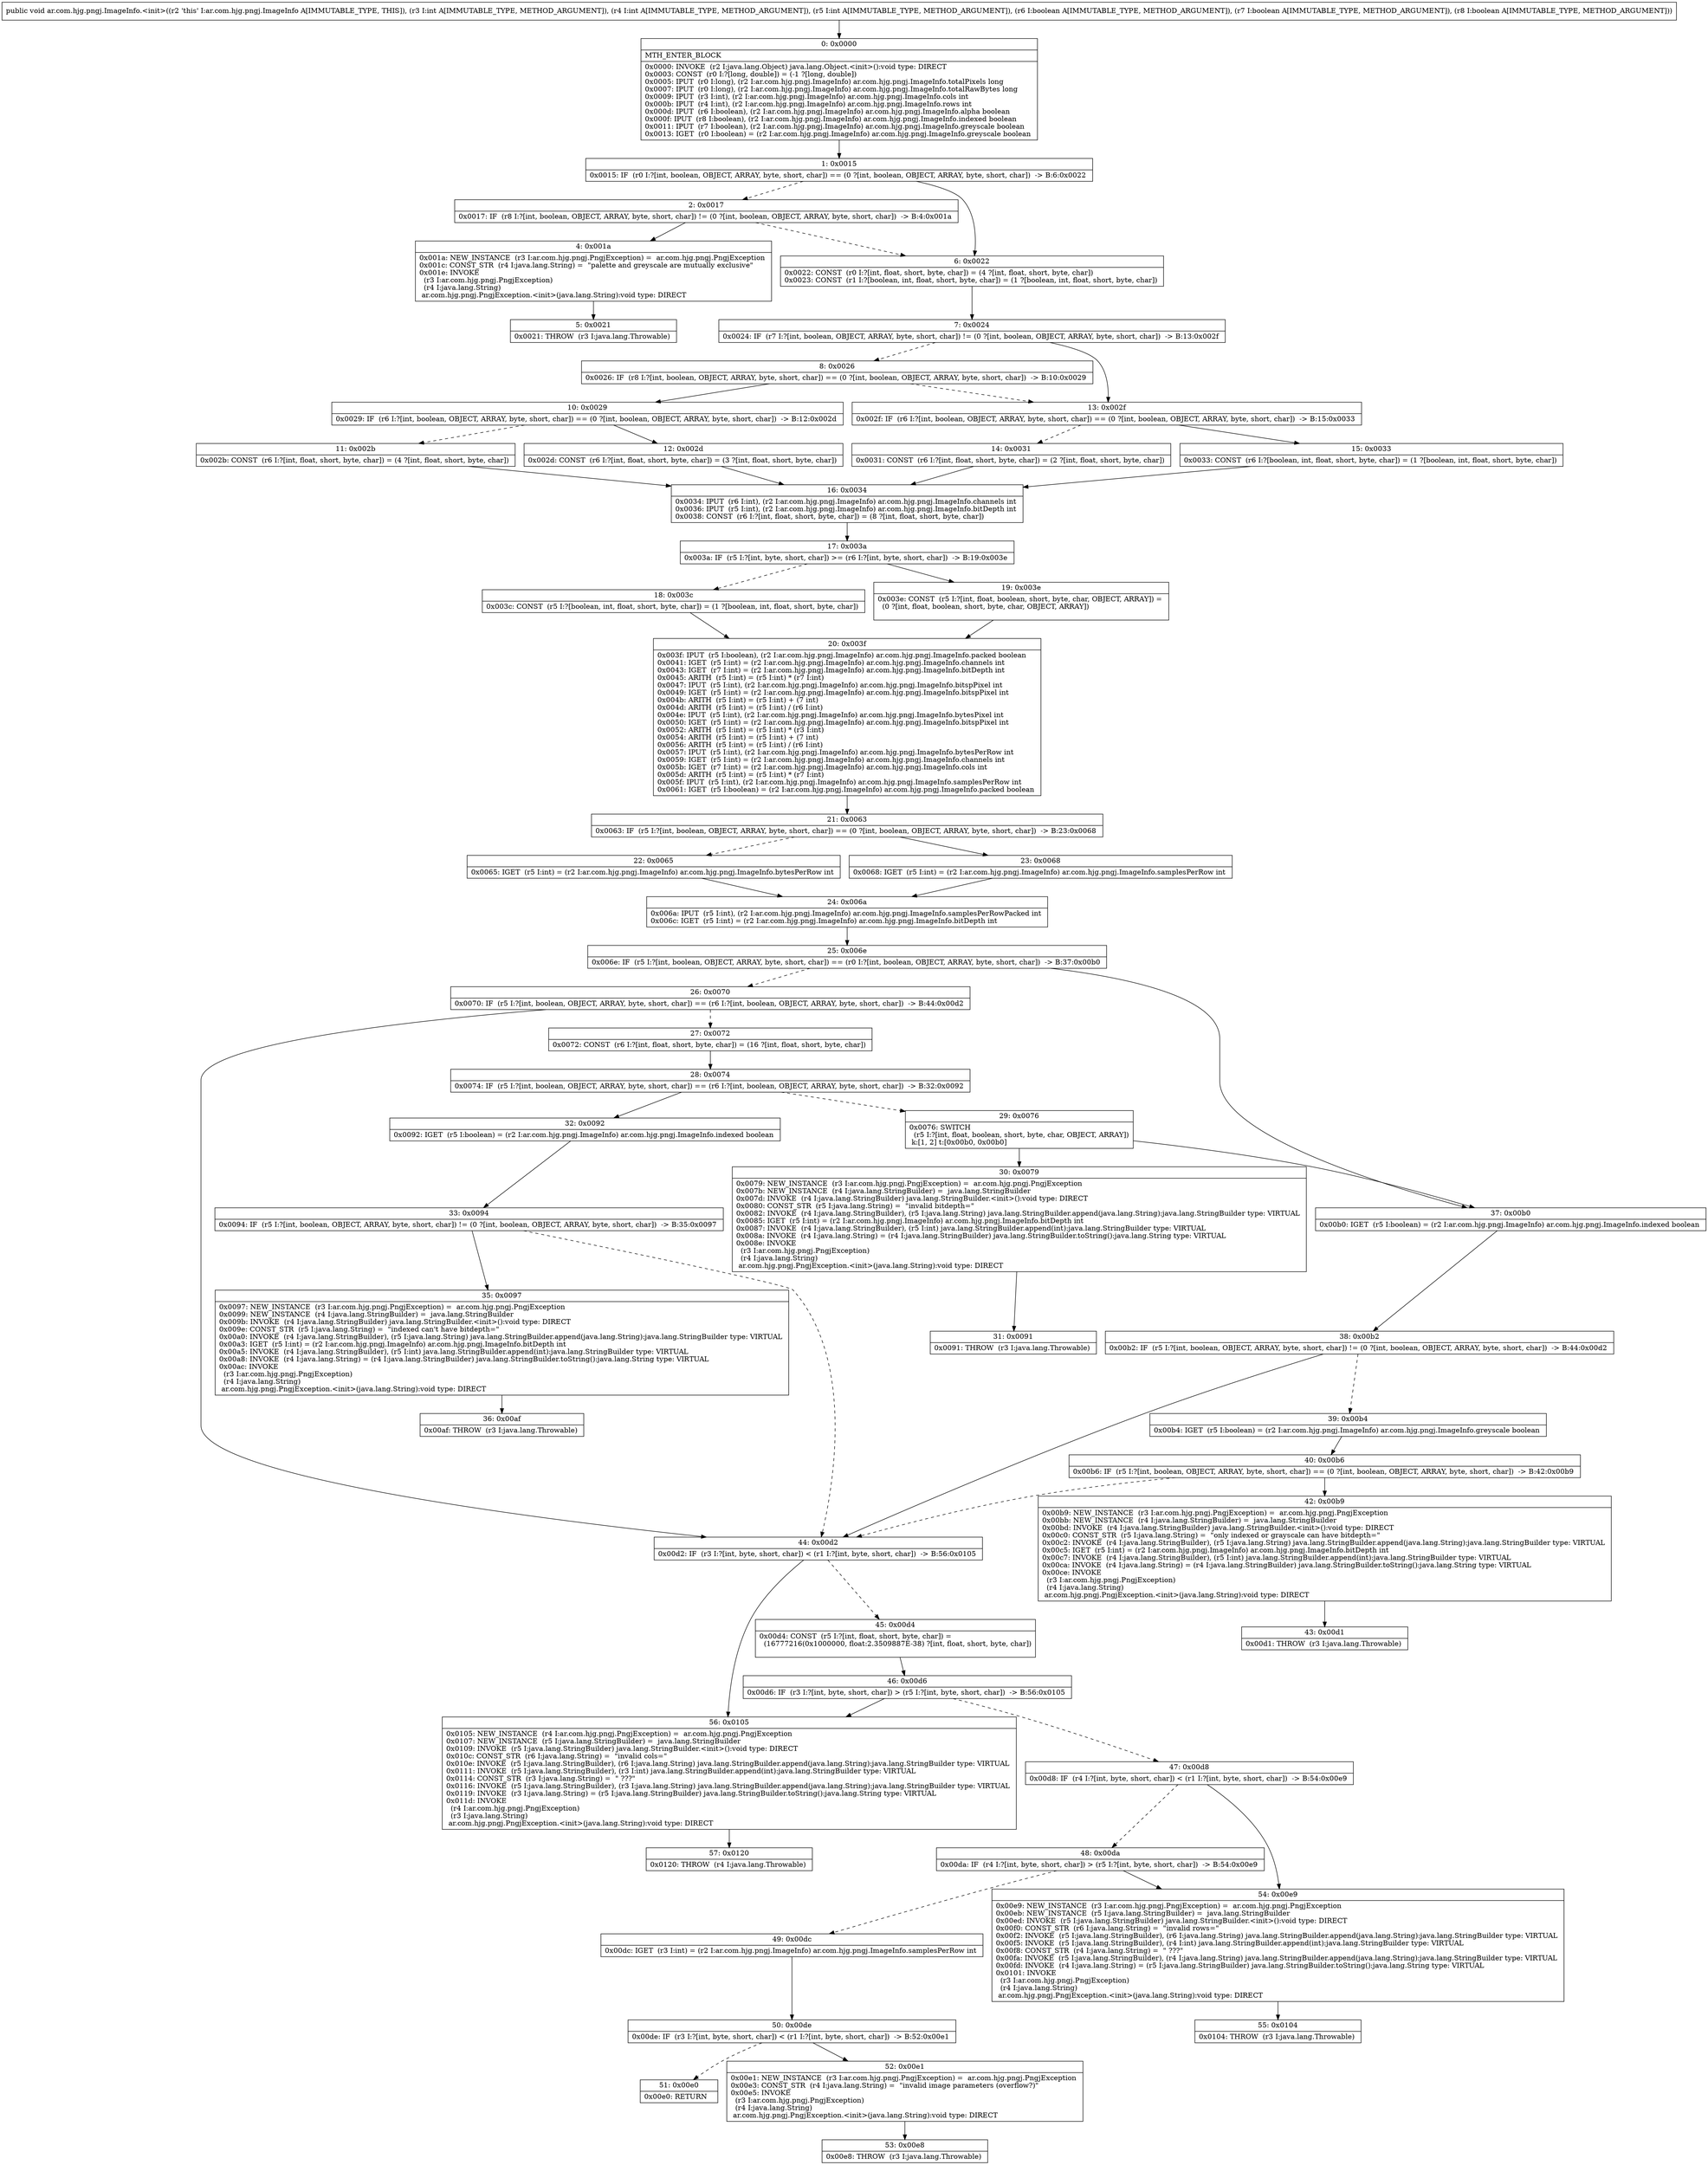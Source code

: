 digraph "CFG forar.com.hjg.pngj.ImageInfo.\<init\>(IIIZZZ)V" {
Node_0 [shape=record,label="{0\:\ 0x0000|MTH_ENTER_BLOCK\l|0x0000: INVOKE  (r2 I:java.lang.Object) java.lang.Object.\<init\>():void type: DIRECT \l0x0003: CONST  (r0 I:?[long, double]) = (\-1 ?[long, double]) \l0x0005: IPUT  (r0 I:long), (r2 I:ar.com.hjg.pngj.ImageInfo) ar.com.hjg.pngj.ImageInfo.totalPixels long \l0x0007: IPUT  (r0 I:long), (r2 I:ar.com.hjg.pngj.ImageInfo) ar.com.hjg.pngj.ImageInfo.totalRawBytes long \l0x0009: IPUT  (r3 I:int), (r2 I:ar.com.hjg.pngj.ImageInfo) ar.com.hjg.pngj.ImageInfo.cols int \l0x000b: IPUT  (r4 I:int), (r2 I:ar.com.hjg.pngj.ImageInfo) ar.com.hjg.pngj.ImageInfo.rows int \l0x000d: IPUT  (r6 I:boolean), (r2 I:ar.com.hjg.pngj.ImageInfo) ar.com.hjg.pngj.ImageInfo.alpha boolean \l0x000f: IPUT  (r8 I:boolean), (r2 I:ar.com.hjg.pngj.ImageInfo) ar.com.hjg.pngj.ImageInfo.indexed boolean \l0x0011: IPUT  (r7 I:boolean), (r2 I:ar.com.hjg.pngj.ImageInfo) ar.com.hjg.pngj.ImageInfo.greyscale boolean \l0x0013: IGET  (r0 I:boolean) = (r2 I:ar.com.hjg.pngj.ImageInfo) ar.com.hjg.pngj.ImageInfo.greyscale boolean \l}"];
Node_1 [shape=record,label="{1\:\ 0x0015|0x0015: IF  (r0 I:?[int, boolean, OBJECT, ARRAY, byte, short, char]) == (0 ?[int, boolean, OBJECT, ARRAY, byte, short, char])  \-\> B:6:0x0022 \l}"];
Node_2 [shape=record,label="{2\:\ 0x0017|0x0017: IF  (r8 I:?[int, boolean, OBJECT, ARRAY, byte, short, char]) != (0 ?[int, boolean, OBJECT, ARRAY, byte, short, char])  \-\> B:4:0x001a \l}"];
Node_4 [shape=record,label="{4\:\ 0x001a|0x001a: NEW_INSTANCE  (r3 I:ar.com.hjg.pngj.PngjException) =  ar.com.hjg.pngj.PngjException \l0x001c: CONST_STR  (r4 I:java.lang.String) =  \"palette and greyscale are mutually exclusive\" \l0x001e: INVOKE  \l  (r3 I:ar.com.hjg.pngj.PngjException)\l  (r4 I:java.lang.String)\l ar.com.hjg.pngj.PngjException.\<init\>(java.lang.String):void type: DIRECT \l}"];
Node_5 [shape=record,label="{5\:\ 0x0021|0x0021: THROW  (r3 I:java.lang.Throwable) \l}"];
Node_6 [shape=record,label="{6\:\ 0x0022|0x0022: CONST  (r0 I:?[int, float, short, byte, char]) = (4 ?[int, float, short, byte, char]) \l0x0023: CONST  (r1 I:?[boolean, int, float, short, byte, char]) = (1 ?[boolean, int, float, short, byte, char]) \l}"];
Node_7 [shape=record,label="{7\:\ 0x0024|0x0024: IF  (r7 I:?[int, boolean, OBJECT, ARRAY, byte, short, char]) != (0 ?[int, boolean, OBJECT, ARRAY, byte, short, char])  \-\> B:13:0x002f \l}"];
Node_8 [shape=record,label="{8\:\ 0x0026|0x0026: IF  (r8 I:?[int, boolean, OBJECT, ARRAY, byte, short, char]) == (0 ?[int, boolean, OBJECT, ARRAY, byte, short, char])  \-\> B:10:0x0029 \l}"];
Node_10 [shape=record,label="{10\:\ 0x0029|0x0029: IF  (r6 I:?[int, boolean, OBJECT, ARRAY, byte, short, char]) == (0 ?[int, boolean, OBJECT, ARRAY, byte, short, char])  \-\> B:12:0x002d \l}"];
Node_11 [shape=record,label="{11\:\ 0x002b|0x002b: CONST  (r6 I:?[int, float, short, byte, char]) = (4 ?[int, float, short, byte, char]) \l}"];
Node_12 [shape=record,label="{12\:\ 0x002d|0x002d: CONST  (r6 I:?[int, float, short, byte, char]) = (3 ?[int, float, short, byte, char]) \l}"];
Node_13 [shape=record,label="{13\:\ 0x002f|0x002f: IF  (r6 I:?[int, boolean, OBJECT, ARRAY, byte, short, char]) == (0 ?[int, boolean, OBJECT, ARRAY, byte, short, char])  \-\> B:15:0x0033 \l}"];
Node_14 [shape=record,label="{14\:\ 0x0031|0x0031: CONST  (r6 I:?[int, float, short, byte, char]) = (2 ?[int, float, short, byte, char]) \l}"];
Node_15 [shape=record,label="{15\:\ 0x0033|0x0033: CONST  (r6 I:?[boolean, int, float, short, byte, char]) = (1 ?[boolean, int, float, short, byte, char]) \l}"];
Node_16 [shape=record,label="{16\:\ 0x0034|0x0034: IPUT  (r6 I:int), (r2 I:ar.com.hjg.pngj.ImageInfo) ar.com.hjg.pngj.ImageInfo.channels int \l0x0036: IPUT  (r5 I:int), (r2 I:ar.com.hjg.pngj.ImageInfo) ar.com.hjg.pngj.ImageInfo.bitDepth int \l0x0038: CONST  (r6 I:?[int, float, short, byte, char]) = (8 ?[int, float, short, byte, char]) \l}"];
Node_17 [shape=record,label="{17\:\ 0x003a|0x003a: IF  (r5 I:?[int, byte, short, char]) \>= (r6 I:?[int, byte, short, char])  \-\> B:19:0x003e \l}"];
Node_18 [shape=record,label="{18\:\ 0x003c|0x003c: CONST  (r5 I:?[boolean, int, float, short, byte, char]) = (1 ?[boolean, int, float, short, byte, char]) \l}"];
Node_19 [shape=record,label="{19\:\ 0x003e|0x003e: CONST  (r5 I:?[int, float, boolean, short, byte, char, OBJECT, ARRAY]) = \l  (0 ?[int, float, boolean, short, byte, char, OBJECT, ARRAY])\l \l}"];
Node_20 [shape=record,label="{20\:\ 0x003f|0x003f: IPUT  (r5 I:boolean), (r2 I:ar.com.hjg.pngj.ImageInfo) ar.com.hjg.pngj.ImageInfo.packed boolean \l0x0041: IGET  (r5 I:int) = (r2 I:ar.com.hjg.pngj.ImageInfo) ar.com.hjg.pngj.ImageInfo.channels int \l0x0043: IGET  (r7 I:int) = (r2 I:ar.com.hjg.pngj.ImageInfo) ar.com.hjg.pngj.ImageInfo.bitDepth int \l0x0045: ARITH  (r5 I:int) = (r5 I:int) * (r7 I:int) \l0x0047: IPUT  (r5 I:int), (r2 I:ar.com.hjg.pngj.ImageInfo) ar.com.hjg.pngj.ImageInfo.bitspPixel int \l0x0049: IGET  (r5 I:int) = (r2 I:ar.com.hjg.pngj.ImageInfo) ar.com.hjg.pngj.ImageInfo.bitspPixel int \l0x004b: ARITH  (r5 I:int) = (r5 I:int) + (7 int) \l0x004d: ARITH  (r5 I:int) = (r5 I:int) \/ (r6 I:int) \l0x004e: IPUT  (r5 I:int), (r2 I:ar.com.hjg.pngj.ImageInfo) ar.com.hjg.pngj.ImageInfo.bytesPixel int \l0x0050: IGET  (r5 I:int) = (r2 I:ar.com.hjg.pngj.ImageInfo) ar.com.hjg.pngj.ImageInfo.bitspPixel int \l0x0052: ARITH  (r5 I:int) = (r5 I:int) * (r3 I:int) \l0x0054: ARITH  (r5 I:int) = (r5 I:int) + (7 int) \l0x0056: ARITH  (r5 I:int) = (r5 I:int) \/ (r6 I:int) \l0x0057: IPUT  (r5 I:int), (r2 I:ar.com.hjg.pngj.ImageInfo) ar.com.hjg.pngj.ImageInfo.bytesPerRow int \l0x0059: IGET  (r5 I:int) = (r2 I:ar.com.hjg.pngj.ImageInfo) ar.com.hjg.pngj.ImageInfo.channels int \l0x005b: IGET  (r7 I:int) = (r2 I:ar.com.hjg.pngj.ImageInfo) ar.com.hjg.pngj.ImageInfo.cols int \l0x005d: ARITH  (r5 I:int) = (r5 I:int) * (r7 I:int) \l0x005f: IPUT  (r5 I:int), (r2 I:ar.com.hjg.pngj.ImageInfo) ar.com.hjg.pngj.ImageInfo.samplesPerRow int \l0x0061: IGET  (r5 I:boolean) = (r2 I:ar.com.hjg.pngj.ImageInfo) ar.com.hjg.pngj.ImageInfo.packed boolean \l}"];
Node_21 [shape=record,label="{21\:\ 0x0063|0x0063: IF  (r5 I:?[int, boolean, OBJECT, ARRAY, byte, short, char]) == (0 ?[int, boolean, OBJECT, ARRAY, byte, short, char])  \-\> B:23:0x0068 \l}"];
Node_22 [shape=record,label="{22\:\ 0x0065|0x0065: IGET  (r5 I:int) = (r2 I:ar.com.hjg.pngj.ImageInfo) ar.com.hjg.pngj.ImageInfo.bytesPerRow int \l}"];
Node_23 [shape=record,label="{23\:\ 0x0068|0x0068: IGET  (r5 I:int) = (r2 I:ar.com.hjg.pngj.ImageInfo) ar.com.hjg.pngj.ImageInfo.samplesPerRow int \l}"];
Node_24 [shape=record,label="{24\:\ 0x006a|0x006a: IPUT  (r5 I:int), (r2 I:ar.com.hjg.pngj.ImageInfo) ar.com.hjg.pngj.ImageInfo.samplesPerRowPacked int \l0x006c: IGET  (r5 I:int) = (r2 I:ar.com.hjg.pngj.ImageInfo) ar.com.hjg.pngj.ImageInfo.bitDepth int \l}"];
Node_25 [shape=record,label="{25\:\ 0x006e|0x006e: IF  (r5 I:?[int, boolean, OBJECT, ARRAY, byte, short, char]) == (r0 I:?[int, boolean, OBJECT, ARRAY, byte, short, char])  \-\> B:37:0x00b0 \l}"];
Node_26 [shape=record,label="{26\:\ 0x0070|0x0070: IF  (r5 I:?[int, boolean, OBJECT, ARRAY, byte, short, char]) == (r6 I:?[int, boolean, OBJECT, ARRAY, byte, short, char])  \-\> B:44:0x00d2 \l}"];
Node_27 [shape=record,label="{27\:\ 0x0072|0x0072: CONST  (r6 I:?[int, float, short, byte, char]) = (16 ?[int, float, short, byte, char]) \l}"];
Node_28 [shape=record,label="{28\:\ 0x0074|0x0074: IF  (r5 I:?[int, boolean, OBJECT, ARRAY, byte, short, char]) == (r6 I:?[int, boolean, OBJECT, ARRAY, byte, short, char])  \-\> B:32:0x0092 \l}"];
Node_29 [shape=record,label="{29\:\ 0x0076|0x0076: SWITCH  \l  (r5 I:?[int, float, boolean, short, byte, char, OBJECT, ARRAY])\l k:[1, 2] t:[0x00b0, 0x00b0] \l}"];
Node_30 [shape=record,label="{30\:\ 0x0079|0x0079: NEW_INSTANCE  (r3 I:ar.com.hjg.pngj.PngjException) =  ar.com.hjg.pngj.PngjException \l0x007b: NEW_INSTANCE  (r4 I:java.lang.StringBuilder) =  java.lang.StringBuilder \l0x007d: INVOKE  (r4 I:java.lang.StringBuilder) java.lang.StringBuilder.\<init\>():void type: DIRECT \l0x0080: CONST_STR  (r5 I:java.lang.String) =  \"invalid bitdepth=\" \l0x0082: INVOKE  (r4 I:java.lang.StringBuilder), (r5 I:java.lang.String) java.lang.StringBuilder.append(java.lang.String):java.lang.StringBuilder type: VIRTUAL \l0x0085: IGET  (r5 I:int) = (r2 I:ar.com.hjg.pngj.ImageInfo) ar.com.hjg.pngj.ImageInfo.bitDepth int \l0x0087: INVOKE  (r4 I:java.lang.StringBuilder), (r5 I:int) java.lang.StringBuilder.append(int):java.lang.StringBuilder type: VIRTUAL \l0x008a: INVOKE  (r4 I:java.lang.String) = (r4 I:java.lang.StringBuilder) java.lang.StringBuilder.toString():java.lang.String type: VIRTUAL \l0x008e: INVOKE  \l  (r3 I:ar.com.hjg.pngj.PngjException)\l  (r4 I:java.lang.String)\l ar.com.hjg.pngj.PngjException.\<init\>(java.lang.String):void type: DIRECT \l}"];
Node_31 [shape=record,label="{31\:\ 0x0091|0x0091: THROW  (r3 I:java.lang.Throwable) \l}"];
Node_32 [shape=record,label="{32\:\ 0x0092|0x0092: IGET  (r5 I:boolean) = (r2 I:ar.com.hjg.pngj.ImageInfo) ar.com.hjg.pngj.ImageInfo.indexed boolean \l}"];
Node_33 [shape=record,label="{33\:\ 0x0094|0x0094: IF  (r5 I:?[int, boolean, OBJECT, ARRAY, byte, short, char]) != (0 ?[int, boolean, OBJECT, ARRAY, byte, short, char])  \-\> B:35:0x0097 \l}"];
Node_35 [shape=record,label="{35\:\ 0x0097|0x0097: NEW_INSTANCE  (r3 I:ar.com.hjg.pngj.PngjException) =  ar.com.hjg.pngj.PngjException \l0x0099: NEW_INSTANCE  (r4 I:java.lang.StringBuilder) =  java.lang.StringBuilder \l0x009b: INVOKE  (r4 I:java.lang.StringBuilder) java.lang.StringBuilder.\<init\>():void type: DIRECT \l0x009e: CONST_STR  (r5 I:java.lang.String) =  \"indexed can't have bitdepth=\" \l0x00a0: INVOKE  (r4 I:java.lang.StringBuilder), (r5 I:java.lang.String) java.lang.StringBuilder.append(java.lang.String):java.lang.StringBuilder type: VIRTUAL \l0x00a3: IGET  (r5 I:int) = (r2 I:ar.com.hjg.pngj.ImageInfo) ar.com.hjg.pngj.ImageInfo.bitDepth int \l0x00a5: INVOKE  (r4 I:java.lang.StringBuilder), (r5 I:int) java.lang.StringBuilder.append(int):java.lang.StringBuilder type: VIRTUAL \l0x00a8: INVOKE  (r4 I:java.lang.String) = (r4 I:java.lang.StringBuilder) java.lang.StringBuilder.toString():java.lang.String type: VIRTUAL \l0x00ac: INVOKE  \l  (r3 I:ar.com.hjg.pngj.PngjException)\l  (r4 I:java.lang.String)\l ar.com.hjg.pngj.PngjException.\<init\>(java.lang.String):void type: DIRECT \l}"];
Node_36 [shape=record,label="{36\:\ 0x00af|0x00af: THROW  (r3 I:java.lang.Throwable) \l}"];
Node_37 [shape=record,label="{37\:\ 0x00b0|0x00b0: IGET  (r5 I:boolean) = (r2 I:ar.com.hjg.pngj.ImageInfo) ar.com.hjg.pngj.ImageInfo.indexed boolean \l}"];
Node_38 [shape=record,label="{38\:\ 0x00b2|0x00b2: IF  (r5 I:?[int, boolean, OBJECT, ARRAY, byte, short, char]) != (0 ?[int, boolean, OBJECT, ARRAY, byte, short, char])  \-\> B:44:0x00d2 \l}"];
Node_39 [shape=record,label="{39\:\ 0x00b4|0x00b4: IGET  (r5 I:boolean) = (r2 I:ar.com.hjg.pngj.ImageInfo) ar.com.hjg.pngj.ImageInfo.greyscale boolean \l}"];
Node_40 [shape=record,label="{40\:\ 0x00b6|0x00b6: IF  (r5 I:?[int, boolean, OBJECT, ARRAY, byte, short, char]) == (0 ?[int, boolean, OBJECT, ARRAY, byte, short, char])  \-\> B:42:0x00b9 \l}"];
Node_42 [shape=record,label="{42\:\ 0x00b9|0x00b9: NEW_INSTANCE  (r3 I:ar.com.hjg.pngj.PngjException) =  ar.com.hjg.pngj.PngjException \l0x00bb: NEW_INSTANCE  (r4 I:java.lang.StringBuilder) =  java.lang.StringBuilder \l0x00bd: INVOKE  (r4 I:java.lang.StringBuilder) java.lang.StringBuilder.\<init\>():void type: DIRECT \l0x00c0: CONST_STR  (r5 I:java.lang.String) =  \"only indexed or grayscale can have bitdepth=\" \l0x00c2: INVOKE  (r4 I:java.lang.StringBuilder), (r5 I:java.lang.String) java.lang.StringBuilder.append(java.lang.String):java.lang.StringBuilder type: VIRTUAL \l0x00c5: IGET  (r5 I:int) = (r2 I:ar.com.hjg.pngj.ImageInfo) ar.com.hjg.pngj.ImageInfo.bitDepth int \l0x00c7: INVOKE  (r4 I:java.lang.StringBuilder), (r5 I:int) java.lang.StringBuilder.append(int):java.lang.StringBuilder type: VIRTUAL \l0x00ca: INVOKE  (r4 I:java.lang.String) = (r4 I:java.lang.StringBuilder) java.lang.StringBuilder.toString():java.lang.String type: VIRTUAL \l0x00ce: INVOKE  \l  (r3 I:ar.com.hjg.pngj.PngjException)\l  (r4 I:java.lang.String)\l ar.com.hjg.pngj.PngjException.\<init\>(java.lang.String):void type: DIRECT \l}"];
Node_43 [shape=record,label="{43\:\ 0x00d1|0x00d1: THROW  (r3 I:java.lang.Throwable) \l}"];
Node_44 [shape=record,label="{44\:\ 0x00d2|0x00d2: IF  (r3 I:?[int, byte, short, char]) \< (r1 I:?[int, byte, short, char])  \-\> B:56:0x0105 \l}"];
Node_45 [shape=record,label="{45\:\ 0x00d4|0x00d4: CONST  (r5 I:?[int, float, short, byte, char]) = \l  (16777216(0x1000000, float:2.3509887E\-38) ?[int, float, short, byte, char])\l \l}"];
Node_46 [shape=record,label="{46\:\ 0x00d6|0x00d6: IF  (r3 I:?[int, byte, short, char]) \> (r5 I:?[int, byte, short, char])  \-\> B:56:0x0105 \l}"];
Node_47 [shape=record,label="{47\:\ 0x00d8|0x00d8: IF  (r4 I:?[int, byte, short, char]) \< (r1 I:?[int, byte, short, char])  \-\> B:54:0x00e9 \l}"];
Node_48 [shape=record,label="{48\:\ 0x00da|0x00da: IF  (r4 I:?[int, byte, short, char]) \> (r5 I:?[int, byte, short, char])  \-\> B:54:0x00e9 \l}"];
Node_49 [shape=record,label="{49\:\ 0x00dc|0x00dc: IGET  (r3 I:int) = (r2 I:ar.com.hjg.pngj.ImageInfo) ar.com.hjg.pngj.ImageInfo.samplesPerRow int \l}"];
Node_50 [shape=record,label="{50\:\ 0x00de|0x00de: IF  (r3 I:?[int, byte, short, char]) \< (r1 I:?[int, byte, short, char])  \-\> B:52:0x00e1 \l}"];
Node_51 [shape=record,label="{51\:\ 0x00e0|0x00e0: RETURN   \l}"];
Node_52 [shape=record,label="{52\:\ 0x00e1|0x00e1: NEW_INSTANCE  (r3 I:ar.com.hjg.pngj.PngjException) =  ar.com.hjg.pngj.PngjException \l0x00e3: CONST_STR  (r4 I:java.lang.String) =  \"invalid image parameters (overflow?)\" \l0x00e5: INVOKE  \l  (r3 I:ar.com.hjg.pngj.PngjException)\l  (r4 I:java.lang.String)\l ar.com.hjg.pngj.PngjException.\<init\>(java.lang.String):void type: DIRECT \l}"];
Node_53 [shape=record,label="{53\:\ 0x00e8|0x00e8: THROW  (r3 I:java.lang.Throwable) \l}"];
Node_54 [shape=record,label="{54\:\ 0x00e9|0x00e9: NEW_INSTANCE  (r3 I:ar.com.hjg.pngj.PngjException) =  ar.com.hjg.pngj.PngjException \l0x00eb: NEW_INSTANCE  (r5 I:java.lang.StringBuilder) =  java.lang.StringBuilder \l0x00ed: INVOKE  (r5 I:java.lang.StringBuilder) java.lang.StringBuilder.\<init\>():void type: DIRECT \l0x00f0: CONST_STR  (r6 I:java.lang.String) =  \"invalid rows=\" \l0x00f2: INVOKE  (r5 I:java.lang.StringBuilder), (r6 I:java.lang.String) java.lang.StringBuilder.append(java.lang.String):java.lang.StringBuilder type: VIRTUAL \l0x00f5: INVOKE  (r5 I:java.lang.StringBuilder), (r4 I:int) java.lang.StringBuilder.append(int):java.lang.StringBuilder type: VIRTUAL \l0x00f8: CONST_STR  (r4 I:java.lang.String) =  \" ???\" \l0x00fa: INVOKE  (r5 I:java.lang.StringBuilder), (r4 I:java.lang.String) java.lang.StringBuilder.append(java.lang.String):java.lang.StringBuilder type: VIRTUAL \l0x00fd: INVOKE  (r4 I:java.lang.String) = (r5 I:java.lang.StringBuilder) java.lang.StringBuilder.toString():java.lang.String type: VIRTUAL \l0x0101: INVOKE  \l  (r3 I:ar.com.hjg.pngj.PngjException)\l  (r4 I:java.lang.String)\l ar.com.hjg.pngj.PngjException.\<init\>(java.lang.String):void type: DIRECT \l}"];
Node_55 [shape=record,label="{55\:\ 0x0104|0x0104: THROW  (r3 I:java.lang.Throwable) \l}"];
Node_56 [shape=record,label="{56\:\ 0x0105|0x0105: NEW_INSTANCE  (r4 I:ar.com.hjg.pngj.PngjException) =  ar.com.hjg.pngj.PngjException \l0x0107: NEW_INSTANCE  (r5 I:java.lang.StringBuilder) =  java.lang.StringBuilder \l0x0109: INVOKE  (r5 I:java.lang.StringBuilder) java.lang.StringBuilder.\<init\>():void type: DIRECT \l0x010c: CONST_STR  (r6 I:java.lang.String) =  \"invalid cols=\" \l0x010e: INVOKE  (r5 I:java.lang.StringBuilder), (r6 I:java.lang.String) java.lang.StringBuilder.append(java.lang.String):java.lang.StringBuilder type: VIRTUAL \l0x0111: INVOKE  (r5 I:java.lang.StringBuilder), (r3 I:int) java.lang.StringBuilder.append(int):java.lang.StringBuilder type: VIRTUAL \l0x0114: CONST_STR  (r3 I:java.lang.String) =  \" ???\" \l0x0116: INVOKE  (r5 I:java.lang.StringBuilder), (r3 I:java.lang.String) java.lang.StringBuilder.append(java.lang.String):java.lang.StringBuilder type: VIRTUAL \l0x0119: INVOKE  (r3 I:java.lang.String) = (r5 I:java.lang.StringBuilder) java.lang.StringBuilder.toString():java.lang.String type: VIRTUAL \l0x011d: INVOKE  \l  (r4 I:ar.com.hjg.pngj.PngjException)\l  (r3 I:java.lang.String)\l ar.com.hjg.pngj.PngjException.\<init\>(java.lang.String):void type: DIRECT \l}"];
Node_57 [shape=record,label="{57\:\ 0x0120|0x0120: THROW  (r4 I:java.lang.Throwable) \l}"];
MethodNode[shape=record,label="{public void ar.com.hjg.pngj.ImageInfo.\<init\>((r2 'this' I:ar.com.hjg.pngj.ImageInfo A[IMMUTABLE_TYPE, THIS]), (r3 I:int A[IMMUTABLE_TYPE, METHOD_ARGUMENT]), (r4 I:int A[IMMUTABLE_TYPE, METHOD_ARGUMENT]), (r5 I:int A[IMMUTABLE_TYPE, METHOD_ARGUMENT]), (r6 I:boolean A[IMMUTABLE_TYPE, METHOD_ARGUMENT]), (r7 I:boolean A[IMMUTABLE_TYPE, METHOD_ARGUMENT]), (r8 I:boolean A[IMMUTABLE_TYPE, METHOD_ARGUMENT])) }"];
MethodNode -> Node_0;
Node_0 -> Node_1;
Node_1 -> Node_2[style=dashed];
Node_1 -> Node_6;
Node_2 -> Node_4;
Node_2 -> Node_6[style=dashed];
Node_4 -> Node_5;
Node_6 -> Node_7;
Node_7 -> Node_8[style=dashed];
Node_7 -> Node_13;
Node_8 -> Node_10;
Node_8 -> Node_13[style=dashed];
Node_10 -> Node_11[style=dashed];
Node_10 -> Node_12;
Node_11 -> Node_16;
Node_12 -> Node_16;
Node_13 -> Node_14[style=dashed];
Node_13 -> Node_15;
Node_14 -> Node_16;
Node_15 -> Node_16;
Node_16 -> Node_17;
Node_17 -> Node_18[style=dashed];
Node_17 -> Node_19;
Node_18 -> Node_20;
Node_19 -> Node_20;
Node_20 -> Node_21;
Node_21 -> Node_22[style=dashed];
Node_21 -> Node_23;
Node_22 -> Node_24;
Node_23 -> Node_24;
Node_24 -> Node_25;
Node_25 -> Node_26[style=dashed];
Node_25 -> Node_37;
Node_26 -> Node_27[style=dashed];
Node_26 -> Node_44;
Node_27 -> Node_28;
Node_28 -> Node_29[style=dashed];
Node_28 -> Node_32;
Node_29 -> Node_30;
Node_29 -> Node_37;
Node_30 -> Node_31;
Node_32 -> Node_33;
Node_33 -> Node_35;
Node_33 -> Node_44[style=dashed];
Node_35 -> Node_36;
Node_37 -> Node_38;
Node_38 -> Node_39[style=dashed];
Node_38 -> Node_44;
Node_39 -> Node_40;
Node_40 -> Node_42;
Node_40 -> Node_44[style=dashed];
Node_42 -> Node_43;
Node_44 -> Node_45[style=dashed];
Node_44 -> Node_56;
Node_45 -> Node_46;
Node_46 -> Node_47[style=dashed];
Node_46 -> Node_56;
Node_47 -> Node_48[style=dashed];
Node_47 -> Node_54;
Node_48 -> Node_49[style=dashed];
Node_48 -> Node_54;
Node_49 -> Node_50;
Node_50 -> Node_51[style=dashed];
Node_50 -> Node_52;
Node_52 -> Node_53;
Node_54 -> Node_55;
Node_56 -> Node_57;
}

